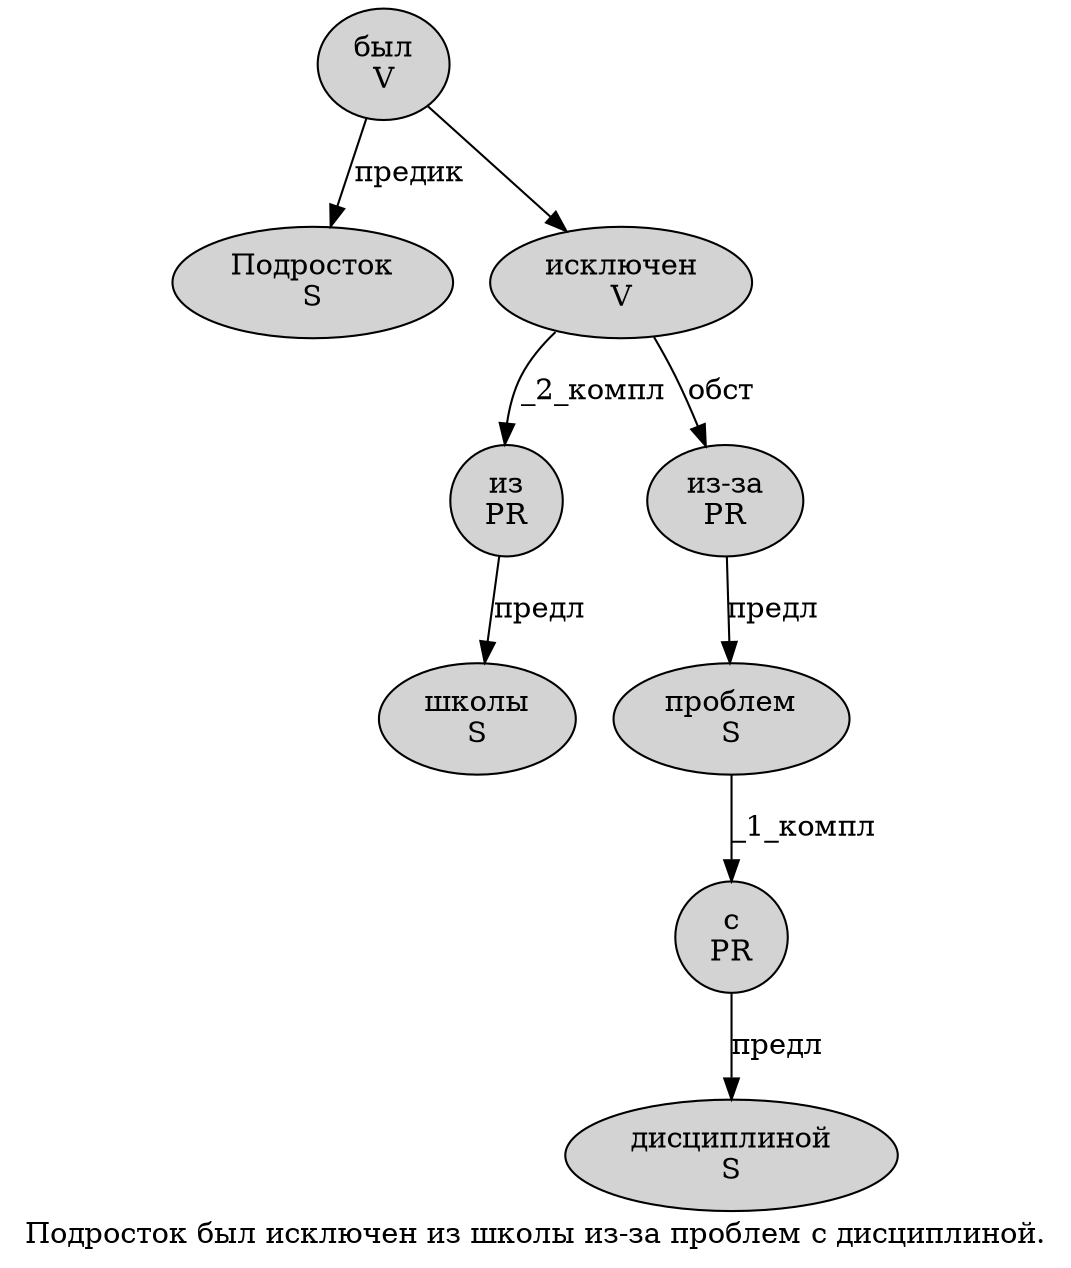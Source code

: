 digraph SENTENCE_1452 {
	graph [label="Подросток был исключен из школы из-за проблем с дисциплиной."]
	node [style=filled]
		0 [label="Подросток
S" color="" fillcolor=lightgray penwidth=1 shape=ellipse]
		1 [label="был
V" color="" fillcolor=lightgray penwidth=1 shape=ellipse]
		2 [label="исключен
V" color="" fillcolor=lightgray penwidth=1 shape=ellipse]
		3 [label="из
PR" color="" fillcolor=lightgray penwidth=1 shape=ellipse]
		4 [label="школы
S" color="" fillcolor=lightgray penwidth=1 shape=ellipse]
		5 [label="из-за
PR" color="" fillcolor=lightgray penwidth=1 shape=ellipse]
		6 [label="проблем
S" color="" fillcolor=lightgray penwidth=1 shape=ellipse]
		7 [label="с
PR" color="" fillcolor=lightgray penwidth=1 shape=ellipse]
		8 [label="дисциплиной
S" color="" fillcolor=lightgray penwidth=1 shape=ellipse]
			7 -> 8 [label="предл"]
			6 -> 7 [label="_1_компл"]
			2 -> 3 [label="_2_компл"]
			2 -> 5 [label="обст"]
			5 -> 6 [label="предл"]
			1 -> 0 [label="предик"]
			1 -> 2
			3 -> 4 [label="предл"]
}